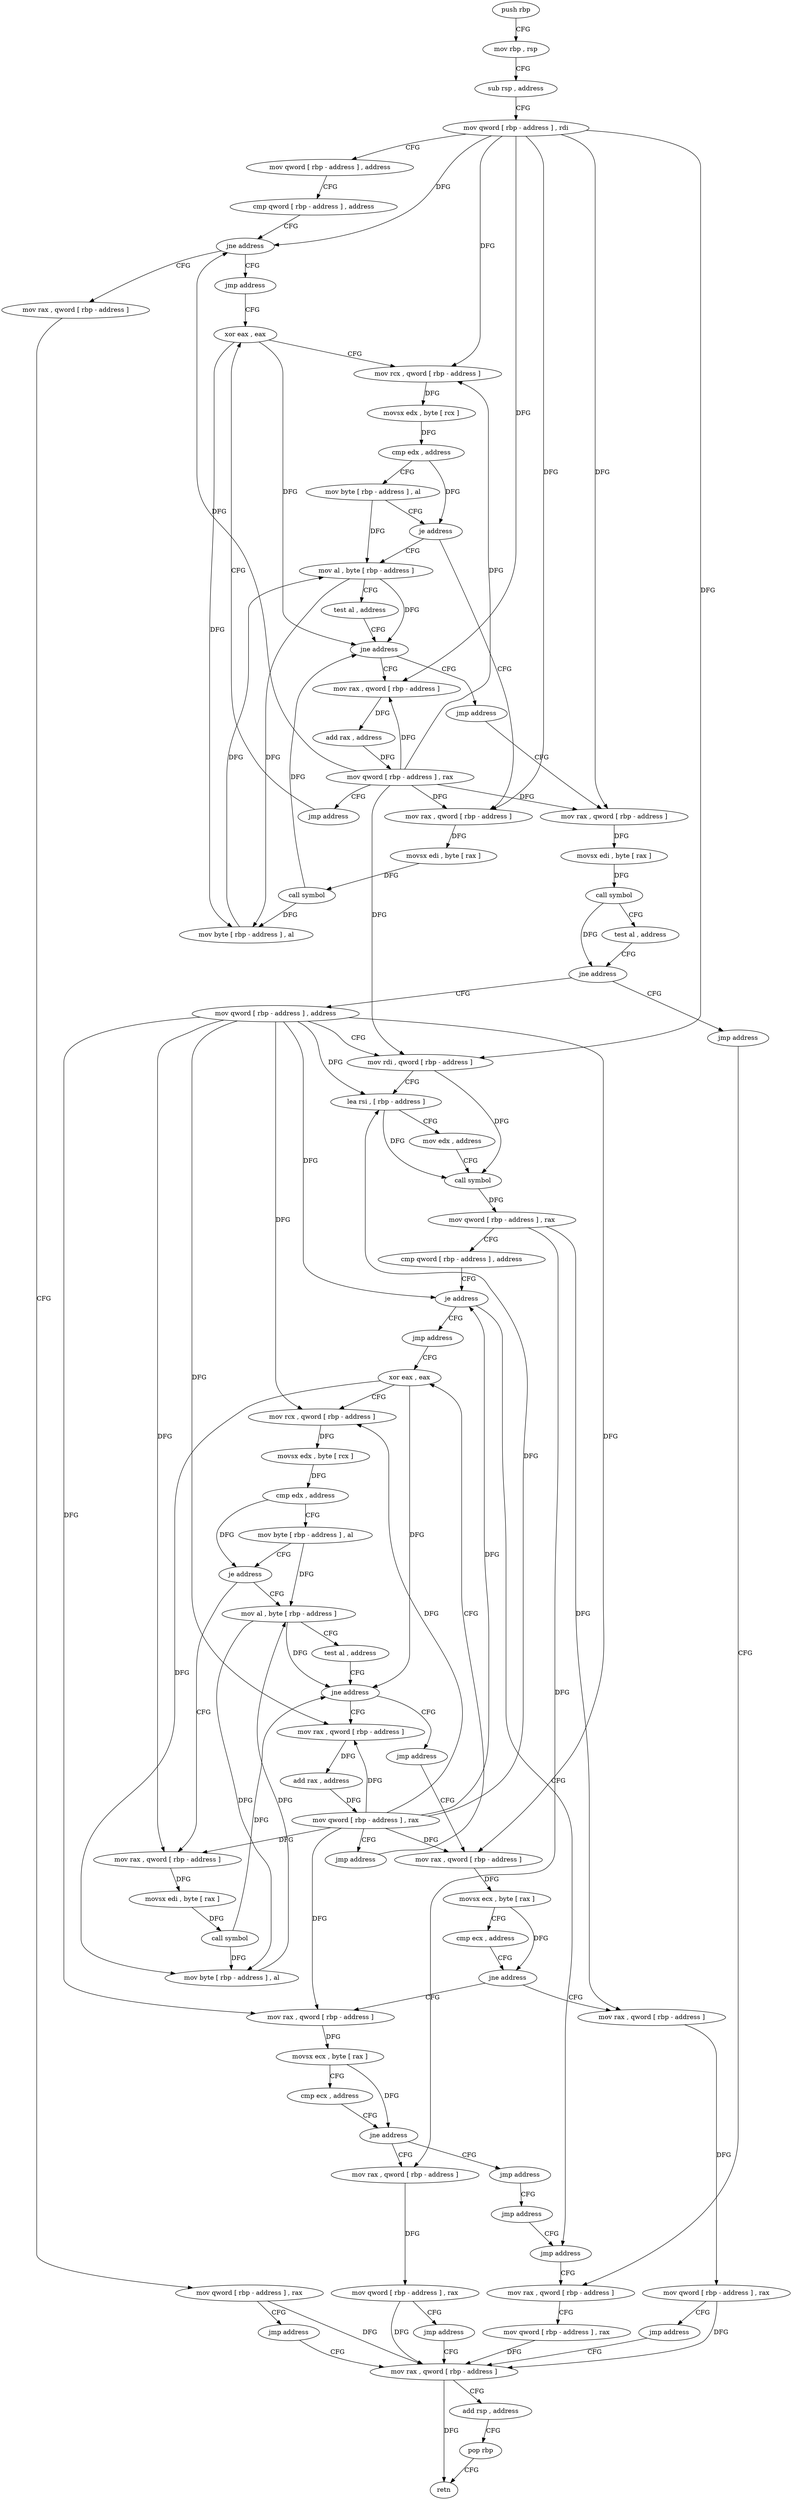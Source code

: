 digraph "func" {
"4207168" [label = "push rbp" ]
"4207169" [label = "mov rbp , rsp" ]
"4207172" [label = "sub rsp , address" ]
"4207176" [label = "mov qword [ rbp - address ] , rdi" ]
"4207180" [label = "mov qword [ rbp - address ] , address" ]
"4207188" [label = "cmp qword [ rbp - address ] , address" ]
"4207193" [label = "jne address" ]
"4207212" [label = "jmp address" ]
"4207199" [label = "mov rax , qword [ rbp - address ]" ]
"4207217" [label = "xor eax , eax" ]
"4207203" [label = "mov qword [ rbp - address ] , rax" ]
"4207207" [label = "jmp address" ]
"4207511" [label = "mov rax , qword [ rbp - address ]" ]
"4207219" [label = "mov rcx , qword [ rbp - address ]" ]
"4207223" [label = "movsx edx , byte [ rcx ]" ]
"4207226" [label = "cmp edx , address" ]
"4207229" [label = "mov byte [ rbp - address ] , al" ]
"4207232" [label = "je address" ]
"4207253" [label = "mov al , byte [ rbp - address ]" ]
"4207238" [label = "mov rax , qword [ rbp - address ]" ]
"4207515" [label = "add rsp , address" ]
"4207519" [label = "pop rbp" ]
"4207520" [label = "retn" ]
"4207256" [label = "test al , address" ]
"4207258" [label = "jne address" ]
"4207269" [label = "mov rax , qword [ rbp - address ]" ]
"4207264" [label = "jmp address" ]
"4207242" [label = "movsx edi , byte [ rax ]" ]
"4207245" [label = "call symbol" ]
"4207250" [label = "mov byte [ rbp - address ] , al" ]
"4207273" [label = "add rax , address" ]
"4207279" [label = "mov qword [ rbp - address ] , rax" ]
"4207283" [label = "jmp address" ]
"4207288" [label = "mov rax , qword [ rbp - address ]" ]
"4207292" [label = "movsx edi , byte [ rax ]" ]
"4207295" [label = "call symbol" ]
"4207300" [label = "test al , address" ]
"4207302" [label = "jne address" ]
"4207313" [label = "mov qword [ rbp - address ] , address" ]
"4207308" [label = "jmp address" ]
"4207321" [label = "mov rdi , qword [ rbp - address ]" ]
"4207325" [label = "lea rsi , [ rbp - address ]" ]
"4207329" [label = "mov edx , address" ]
"4207334" [label = "call symbol" ]
"4207339" [label = "mov qword [ rbp - address ] , rax" ]
"4207343" [label = "cmp qword [ rbp - address ] , address" ]
"4207348" [label = "je address" ]
"4207498" [label = "jmp address" ]
"4207354" [label = "jmp address" ]
"4207503" [label = "mov rax , qword [ rbp - address ]" ]
"4207359" [label = "xor eax , eax" ]
"4207507" [label = "mov qword [ rbp - address ] , rax" ]
"4207361" [label = "mov rcx , qword [ rbp - address ]" ]
"4207365" [label = "movsx edx , byte [ rcx ]" ]
"4207368" [label = "cmp edx , address" ]
"4207371" [label = "mov byte [ rbp - address ] , al" ]
"4207374" [label = "je address" ]
"4207395" [label = "mov al , byte [ rbp - address ]" ]
"4207380" [label = "mov rax , qword [ rbp - address ]" ]
"4207398" [label = "test al , address" ]
"4207400" [label = "jne address" ]
"4207411" [label = "mov rax , qword [ rbp - address ]" ]
"4207406" [label = "jmp address" ]
"4207384" [label = "movsx edi , byte [ rax ]" ]
"4207387" [label = "call symbol" ]
"4207392" [label = "mov byte [ rbp - address ] , al" ]
"4207415" [label = "add rax , address" ]
"4207421" [label = "mov qword [ rbp - address ] , rax" ]
"4207425" [label = "jmp address" ]
"4207430" [label = "mov rax , qword [ rbp - address ]" ]
"4207434" [label = "movsx ecx , byte [ rax ]" ]
"4207437" [label = "cmp ecx , address" ]
"4207440" [label = "jne address" ]
"4207459" [label = "mov rax , qword [ rbp - address ]" ]
"4207446" [label = "mov rax , qword [ rbp - address ]" ]
"4207463" [label = "movsx ecx , byte [ rax ]" ]
"4207466" [label = "cmp ecx , address" ]
"4207469" [label = "jne address" ]
"4207488" [label = "jmp address" ]
"4207475" [label = "mov rax , qword [ rbp - address ]" ]
"4207450" [label = "mov qword [ rbp - address ] , rax" ]
"4207454" [label = "jmp address" ]
"4207493" [label = "jmp address" ]
"4207479" [label = "mov qword [ rbp - address ] , rax" ]
"4207483" [label = "jmp address" ]
"4207168" -> "4207169" [ label = "CFG" ]
"4207169" -> "4207172" [ label = "CFG" ]
"4207172" -> "4207176" [ label = "CFG" ]
"4207176" -> "4207180" [ label = "CFG" ]
"4207176" -> "4207193" [ label = "DFG" ]
"4207176" -> "4207219" [ label = "DFG" ]
"4207176" -> "4207238" [ label = "DFG" ]
"4207176" -> "4207269" [ label = "DFG" ]
"4207176" -> "4207288" [ label = "DFG" ]
"4207176" -> "4207321" [ label = "DFG" ]
"4207180" -> "4207188" [ label = "CFG" ]
"4207188" -> "4207193" [ label = "CFG" ]
"4207193" -> "4207212" [ label = "CFG" ]
"4207193" -> "4207199" [ label = "CFG" ]
"4207212" -> "4207217" [ label = "CFG" ]
"4207199" -> "4207203" [ label = "CFG" ]
"4207217" -> "4207219" [ label = "CFG" ]
"4207217" -> "4207258" [ label = "DFG" ]
"4207217" -> "4207250" [ label = "DFG" ]
"4207203" -> "4207207" [ label = "CFG" ]
"4207203" -> "4207511" [ label = "DFG" ]
"4207207" -> "4207511" [ label = "CFG" ]
"4207511" -> "4207515" [ label = "CFG" ]
"4207511" -> "4207520" [ label = "DFG" ]
"4207219" -> "4207223" [ label = "DFG" ]
"4207223" -> "4207226" [ label = "DFG" ]
"4207226" -> "4207229" [ label = "CFG" ]
"4207226" -> "4207232" [ label = "DFG" ]
"4207229" -> "4207232" [ label = "CFG" ]
"4207229" -> "4207253" [ label = "DFG" ]
"4207232" -> "4207253" [ label = "CFG" ]
"4207232" -> "4207238" [ label = "CFG" ]
"4207253" -> "4207256" [ label = "CFG" ]
"4207253" -> "4207258" [ label = "DFG" ]
"4207253" -> "4207250" [ label = "DFG" ]
"4207238" -> "4207242" [ label = "DFG" ]
"4207515" -> "4207519" [ label = "CFG" ]
"4207519" -> "4207520" [ label = "CFG" ]
"4207256" -> "4207258" [ label = "CFG" ]
"4207258" -> "4207269" [ label = "CFG" ]
"4207258" -> "4207264" [ label = "CFG" ]
"4207269" -> "4207273" [ label = "DFG" ]
"4207264" -> "4207288" [ label = "CFG" ]
"4207242" -> "4207245" [ label = "DFG" ]
"4207245" -> "4207250" [ label = "DFG" ]
"4207245" -> "4207258" [ label = "DFG" ]
"4207250" -> "4207253" [ label = "DFG" ]
"4207273" -> "4207279" [ label = "DFG" ]
"4207279" -> "4207283" [ label = "CFG" ]
"4207279" -> "4207193" [ label = "DFG" ]
"4207279" -> "4207219" [ label = "DFG" ]
"4207279" -> "4207238" [ label = "DFG" ]
"4207279" -> "4207269" [ label = "DFG" ]
"4207279" -> "4207288" [ label = "DFG" ]
"4207279" -> "4207321" [ label = "DFG" ]
"4207283" -> "4207217" [ label = "CFG" ]
"4207288" -> "4207292" [ label = "DFG" ]
"4207292" -> "4207295" [ label = "DFG" ]
"4207295" -> "4207300" [ label = "CFG" ]
"4207295" -> "4207302" [ label = "DFG" ]
"4207300" -> "4207302" [ label = "CFG" ]
"4207302" -> "4207313" [ label = "CFG" ]
"4207302" -> "4207308" [ label = "CFG" ]
"4207313" -> "4207321" [ label = "CFG" ]
"4207313" -> "4207348" [ label = "DFG" ]
"4207313" -> "4207361" [ label = "DFG" ]
"4207313" -> "4207380" [ label = "DFG" ]
"4207313" -> "4207411" [ label = "DFG" ]
"4207313" -> "4207430" [ label = "DFG" ]
"4207313" -> "4207459" [ label = "DFG" ]
"4207313" -> "4207325" [ label = "DFG" ]
"4207308" -> "4207503" [ label = "CFG" ]
"4207321" -> "4207325" [ label = "CFG" ]
"4207321" -> "4207334" [ label = "DFG" ]
"4207325" -> "4207329" [ label = "CFG" ]
"4207325" -> "4207334" [ label = "DFG" ]
"4207329" -> "4207334" [ label = "CFG" ]
"4207334" -> "4207339" [ label = "DFG" ]
"4207339" -> "4207343" [ label = "CFG" ]
"4207339" -> "4207446" [ label = "DFG" ]
"4207339" -> "4207475" [ label = "DFG" ]
"4207343" -> "4207348" [ label = "CFG" ]
"4207348" -> "4207498" [ label = "CFG" ]
"4207348" -> "4207354" [ label = "CFG" ]
"4207498" -> "4207503" [ label = "CFG" ]
"4207354" -> "4207359" [ label = "CFG" ]
"4207503" -> "4207507" [ label = "CFG" ]
"4207359" -> "4207361" [ label = "CFG" ]
"4207359" -> "4207400" [ label = "DFG" ]
"4207359" -> "4207392" [ label = "DFG" ]
"4207507" -> "4207511" [ label = "DFG" ]
"4207361" -> "4207365" [ label = "DFG" ]
"4207365" -> "4207368" [ label = "DFG" ]
"4207368" -> "4207371" [ label = "CFG" ]
"4207368" -> "4207374" [ label = "DFG" ]
"4207371" -> "4207374" [ label = "CFG" ]
"4207371" -> "4207395" [ label = "DFG" ]
"4207374" -> "4207395" [ label = "CFG" ]
"4207374" -> "4207380" [ label = "CFG" ]
"4207395" -> "4207398" [ label = "CFG" ]
"4207395" -> "4207400" [ label = "DFG" ]
"4207395" -> "4207392" [ label = "DFG" ]
"4207380" -> "4207384" [ label = "DFG" ]
"4207398" -> "4207400" [ label = "CFG" ]
"4207400" -> "4207411" [ label = "CFG" ]
"4207400" -> "4207406" [ label = "CFG" ]
"4207411" -> "4207415" [ label = "DFG" ]
"4207406" -> "4207430" [ label = "CFG" ]
"4207384" -> "4207387" [ label = "DFG" ]
"4207387" -> "4207392" [ label = "DFG" ]
"4207387" -> "4207400" [ label = "DFG" ]
"4207392" -> "4207395" [ label = "DFG" ]
"4207415" -> "4207421" [ label = "DFG" ]
"4207421" -> "4207425" [ label = "CFG" ]
"4207421" -> "4207325" [ label = "DFG" ]
"4207421" -> "4207348" [ label = "DFG" ]
"4207421" -> "4207361" [ label = "DFG" ]
"4207421" -> "4207380" [ label = "DFG" ]
"4207421" -> "4207411" [ label = "DFG" ]
"4207421" -> "4207430" [ label = "DFG" ]
"4207421" -> "4207459" [ label = "DFG" ]
"4207425" -> "4207359" [ label = "CFG" ]
"4207430" -> "4207434" [ label = "DFG" ]
"4207434" -> "4207437" [ label = "CFG" ]
"4207434" -> "4207440" [ label = "DFG" ]
"4207437" -> "4207440" [ label = "CFG" ]
"4207440" -> "4207459" [ label = "CFG" ]
"4207440" -> "4207446" [ label = "CFG" ]
"4207459" -> "4207463" [ label = "DFG" ]
"4207446" -> "4207450" [ label = "DFG" ]
"4207463" -> "4207466" [ label = "CFG" ]
"4207463" -> "4207469" [ label = "DFG" ]
"4207466" -> "4207469" [ label = "CFG" ]
"4207469" -> "4207488" [ label = "CFG" ]
"4207469" -> "4207475" [ label = "CFG" ]
"4207488" -> "4207493" [ label = "CFG" ]
"4207475" -> "4207479" [ label = "DFG" ]
"4207450" -> "4207454" [ label = "CFG" ]
"4207450" -> "4207511" [ label = "DFG" ]
"4207454" -> "4207511" [ label = "CFG" ]
"4207493" -> "4207498" [ label = "CFG" ]
"4207479" -> "4207483" [ label = "CFG" ]
"4207479" -> "4207511" [ label = "DFG" ]
"4207483" -> "4207511" [ label = "CFG" ]
}
